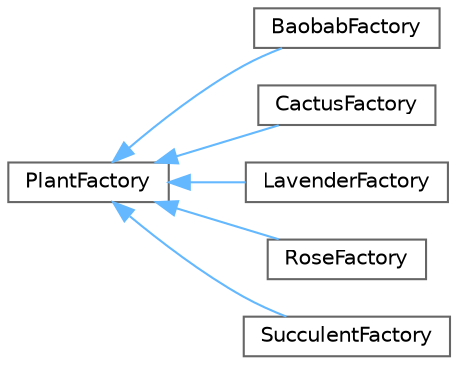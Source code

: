 digraph "Graphical Class Hierarchy"
{
 // INTERACTIVE_SVG=YES
 // LATEX_PDF_SIZE
  bgcolor="transparent";
  edge [fontname=Helvetica,fontsize=10,labelfontname=Helvetica,labelfontsize=10];
  node [fontname=Helvetica,fontsize=10,shape=box,height=0.2,width=0.4];
  rankdir="LR";
  Node0 [id="Node000000",label="PlantFactory",height=0.2,width=0.4,color="grey40", fillcolor="white", style="filled",URL="$class_plant_factory.html",tooltip="Abstract factory interface for creating Plant objects."];
  Node0 -> Node1 [id="edge20_Node000000_Node000001",dir="back",color="steelblue1",style="solid",tooltip=" "];
  Node1 [id="Node000001",label="BaobabFactory",height=0.2,width=0.4,color="grey40", fillcolor="white", style="filled",URL="$class_baobab_factory.html",tooltip="Concrete factory for creating Baobab trees."];
  Node0 -> Node2 [id="edge21_Node000000_Node000002",dir="back",color="steelblue1",style="solid",tooltip=" "];
  Node2 [id="Node000002",label="CactusFactory",height=0.2,width=0.4,color="grey40", fillcolor="white", style="filled",URL="$class_cactus_factory.html",tooltip="Concrete factory for creating Cactus plants."];
  Node0 -> Node3 [id="edge22_Node000000_Node000003",dir="back",color="steelblue1",style="solid",tooltip=" "];
  Node3 [id="Node000003",label="LavenderFactory",height=0.2,width=0.4,color="grey40", fillcolor="white", style="filled",URL="$class_lavender_factory.html",tooltip="Concrete factory for creating Lavender plants."];
  Node0 -> Node4 [id="edge23_Node000000_Node000004",dir="back",color="steelblue1",style="solid",tooltip=" "];
  Node4 [id="Node000004",label="RoseFactory",height=0.2,width=0.4,color="grey40", fillcolor="white", style="filled",URL="$class_rose_factory.html",tooltip="Concrete factory for creating Rose plants."];
  Node0 -> Node5 [id="edge24_Node000000_Node000005",dir="back",color="steelblue1",style="solid",tooltip=" "];
  Node5 [id="Node000005",label="SucculentFactory",height=0.2,width=0.4,color="grey40", fillcolor="white", style="filled",URL="$class_succulent_factory.html",tooltip="Concrete factory for creating Succulent plants."];
}
